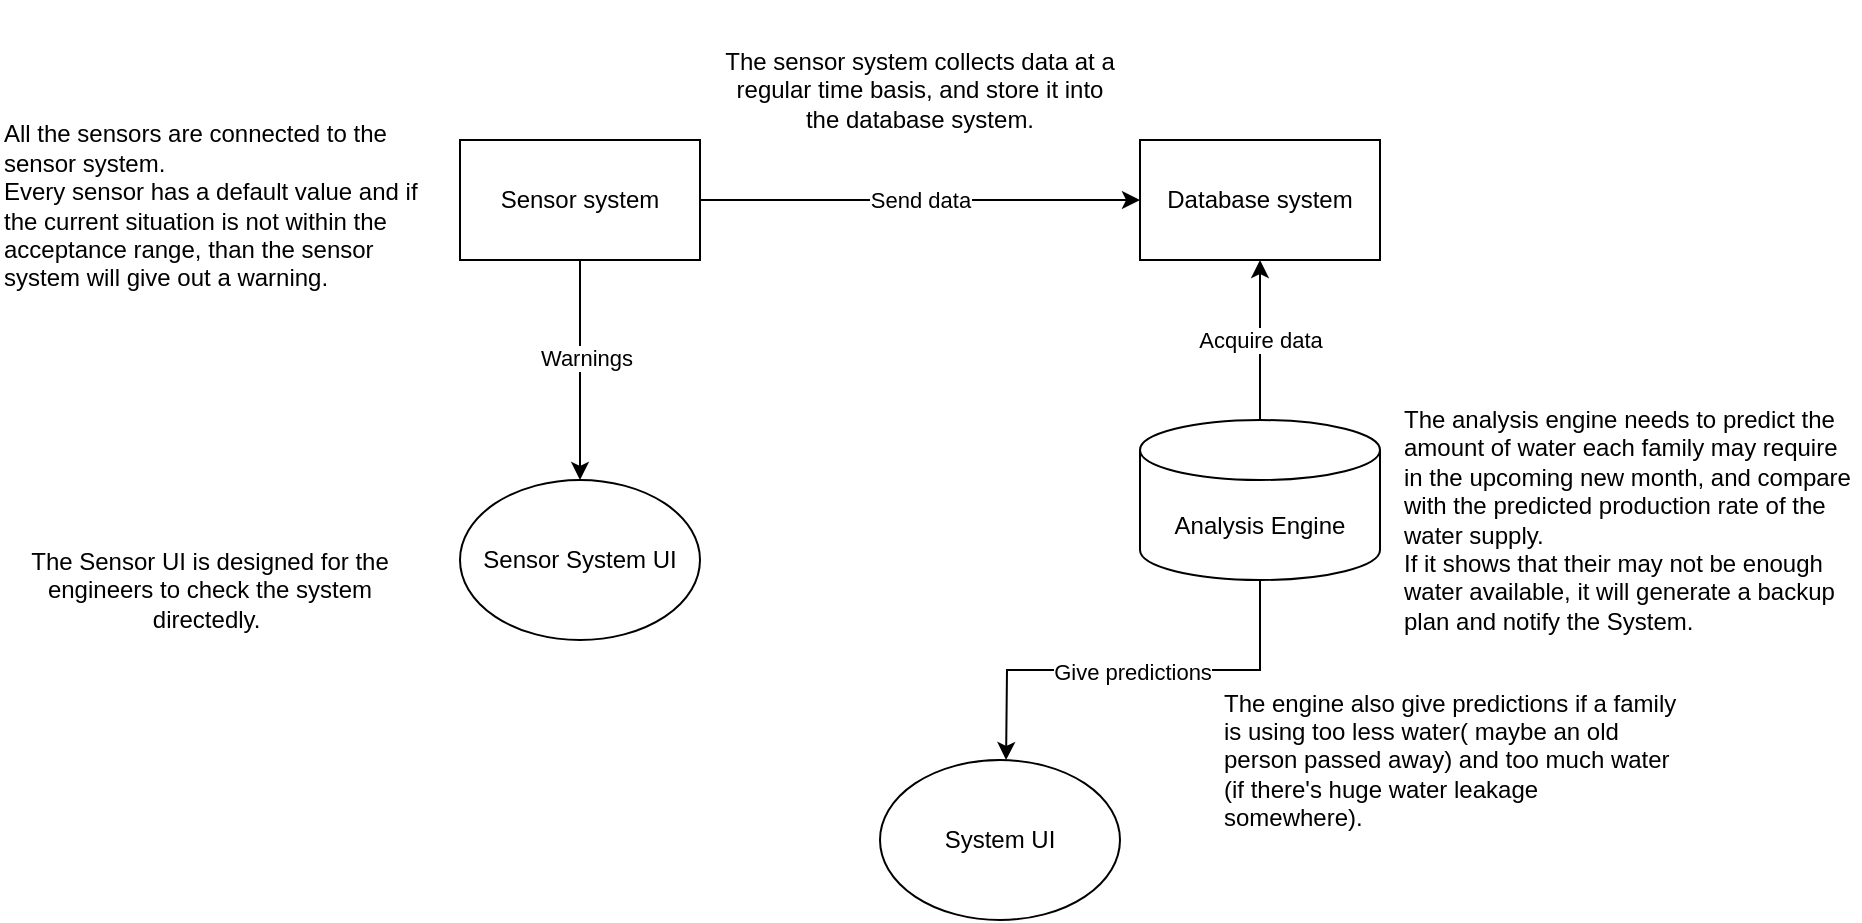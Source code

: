 <mxfile version="14.7.6" type="github">
  <diagram id="OpTycuaeYSOCsPaY_NV7" name="Page-1">
    <mxGraphModel dx="1658" dy="539" grid="1" gridSize="10" guides="1" tooltips="1" connect="1" arrows="1" fold="1" page="1" pageScale="1" pageWidth="827" pageHeight="1169" math="0" shadow="0">
      <root>
        <mxCell id="0" />
        <mxCell id="1" parent="0" />
        <mxCell id="1PxBTM8Bx2ZyikVWdkpq-3" value="Send data" style="edgeStyle=orthogonalEdgeStyle;rounded=0;orthogonalLoop=1;jettySize=auto;html=1;exitX=1;exitY=0.5;exitDx=0;exitDy=0;entryX=0;entryY=0.5;entryDx=0;entryDy=0;" edge="1" parent="1" source="1PxBTM8Bx2ZyikVWdkpq-1" target="1PxBTM8Bx2ZyikVWdkpq-2">
          <mxGeometry relative="1" as="geometry" />
        </mxCell>
        <mxCell id="1PxBTM8Bx2ZyikVWdkpq-6" style="edgeStyle=orthogonalEdgeStyle;rounded=0;orthogonalLoop=1;jettySize=auto;html=1;exitX=0.5;exitY=1;exitDx=0;exitDy=0;entryX=0.5;entryY=0;entryDx=0;entryDy=0;" edge="1" parent="1" source="1PxBTM8Bx2ZyikVWdkpq-1" target="1PxBTM8Bx2ZyikVWdkpq-4">
          <mxGeometry relative="1" as="geometry" />
        </mxCell>
        <mxCell id="1PxBTM8Bx2ZyikVWdkpq-7" value="Warnings" style="edgeLabel;html=1;align=center;verticalAlign=middle;resizable=0;points=[];" vertex="1" connectable="0" parent="1PxBTM8Bx2ZyikVWdkpq-6">
          <mxGeometry x="-0.114" y="3" relative="1" as="geometry">
            <mxPoint as="offset" />
          </mxGeometry>
        </mxCell>
        <mxCell id="1PxBTM8Bx2ZyikVWdkpq-1" value="Sensor system" style="rounded=0;whiteSpace=wrap;html=1;" vertex="1" parent="1">
          <mxGeometry x="-30" y="210" width="120" height="60" as="geometry" />
        </mxCell>
        <mxCell id="1PxBTM8Bx2ZyikVWdkpq-2" value="Database system" style="rounded=0;whiteSpace=wrap;html=1;" vertex="1" parent="1">
          <mxGeometry x="310" y="210" width="120" height="60" as="geometry" />
        </mxCell>
        <mxCell id="1PxBTM8Bx2ZyikVWdkpq-4" value="Sensor System UI" style="ellipse;whiteSpace=wrap;html=1;" vertex="1" parent="1">
          <mxGeometry x="-30" y="380" width="120" height="80" as="geometry" />
        </mxCell>
        <mxCell id="1PxBTM8Bx2ZyikVWdkpq-13" value="Acquire data" style="edgeStyle=orthogonalEdgeStyle;rounded=0;orthogonalLoop=1;jettySize=auto;html=1;exitX=0.5;exitY=0;exitDx=0;exitDy=0;exitPerimeter=0;entryX=0.5;entryY=1;entryDx=0;entryDy=0;" edge="1" parent="1" source="1PxBTM8Bx2ZyikVWdkpq-9" target="1PxBTM8Bx2ZyikVWdkpq-2">
          <mxGeometry relative="1" as="geometry" />
        </mxCell>
        <mxCell id="1PxBTM8Bx2ZyikVWdkpq-15" style="edgeStyle=orthogonalEdgeStyle;rounded=0;orthogonalLoop=1;jettySize=auto;html=1;exitX=0.5;exitY=1;exitDx=0;exitDy=0;exitPerimeter=0;entryX=0.992;entryY=0.375;entryDx=0;entryDy=0;entryPerimeter=0;" edge="1" parent="1" source="1PxBTM8Bx2ZyikVWdkpq-9">
          <mxGeometry relative="1" as="geometry">
            <mxPoint x="243.04" y="520" as="targetPoint" />
          </mxGeometry>
        </mxCell>
        <mxCell id="1PxBTM8Bx2ZyikVWdkpq-16" value="Give predictions" style="edgeLabel;html=1;align=center;verticalAlign=middle;resizable=0;points=[];" vertex="1" connectable="0" parent="1PxBTM8Bx2ZyikVWdkpq-15">
          <mxGeometry x="0.005" y="1" relative="1" as="geometry">
            <mxPoint as="offset" />
          </mxGeometry>
        </mxCell>
        <mxCell id="1PxBTM8Bx2ZyikVWdkpq-9" value="Analysis Engine" style="shape=cylinder3;whiteSpace=wrap;html=1;boundedLbl=1;backgroundOutline=1;size=15;" vertex="1" parent="1">
          <mxGeometry x="310" y="350" width="120" height="80" as="geometry" />
        </mxCell>
        <mxCell id="1PxBTM8Bx2ZyikVWdkpq-14" value="System UI" style="ellipse;whiteSpace=wrap;html=1;" vertex="1" parent="1">
          <mxGeometry x="180" y="520" width="120" height="80" as="geometry" />
        </mxCell>
        <mxCell id="1PxBTM8Bx2ZyikVWdkpq-19" value="The analysis engine needs to predict the amount of water each family may require in the upcoming new month, and compare with the predicted production rate of the water supply. &lt;br&gt;If it shows that their may not be enough water available, it will generate a backup plan and notify the System.&amp;nbsp;" style="text;html=1;strokeColor=none;fillColor=none;align=left;verticalAlign=middle;whiteSpace=wrap;rounded=0;" vertex="1" parent="1">
          <mxGeometry x="440" y="330" width="230" height="140" as="geometry" />
        </mxCell>
        <mxCell id="1PxBTM8Bx2ZyikVWdkpq-21" value="All the sensors are connected to the sensor system. &lt;br&gt;Every sensor has a default value and if the current situation is not within the acceptance range, than the sensor system will give out a warning." style="text;html=1;strokeColor=none;fillColor=none;align=left;verticalAlign=middle;whiteSpace=wrap;rounded=0;" vertex="1" parent="1">
          <mxGeometry x="-260" y="195" width="220" height="95" as="geometry" />
        </mxCell>
        <mxCell id="1PxBTM8Bx2ZyikVWdkpq-22" value="The Sensor UI is designed for the engineers to check the system directedly.&amp;nbsp;" style="text;html=1;strokeColor=none;fillColor=none;align=center;verticalAlign=middle;whiteSpace=wrap;rounded=0;" vertex="1" parent="1">
          <mxGeometry x="-260" y="390" width="210" height="90" as="geometry" />
        </mxCell>
        <mxCell id="1PxBTM8Bx2ZyikVWdkpq-23" value="The sensor system collects data at a regular time basis, and store it into the database system." style="text;html=1;strokeColor=none;fillColor=none;align=center;verticalAlign=middle;whiteSpace=wrap;rounded=0;" vertex="1" parent="1">
          <mxGeometry x="100" y="140" width="200" height="90" as="geometry" />
        </mxCell>
        <mxCell id="1PxBTM8Bx2ZyikVWdkpq-24" value="The engine also give predictions if a family is using too less water( maybe an old person passed away) and too much water (if there&#39;s huge water leakage somewhere)." style="text;html=1;strokeColor=none;fillColor=none;align=left;verticalAlign=middle;whiteSpace=wrap;rounded=0;" vertex="1" parent="1">
          <mxGeometry x="350" y="480" width="230" height="80" as="geometry" />
        </mxCell>
      </root>
    </mxGraphModel>
  </diagram>
</mxfile>
